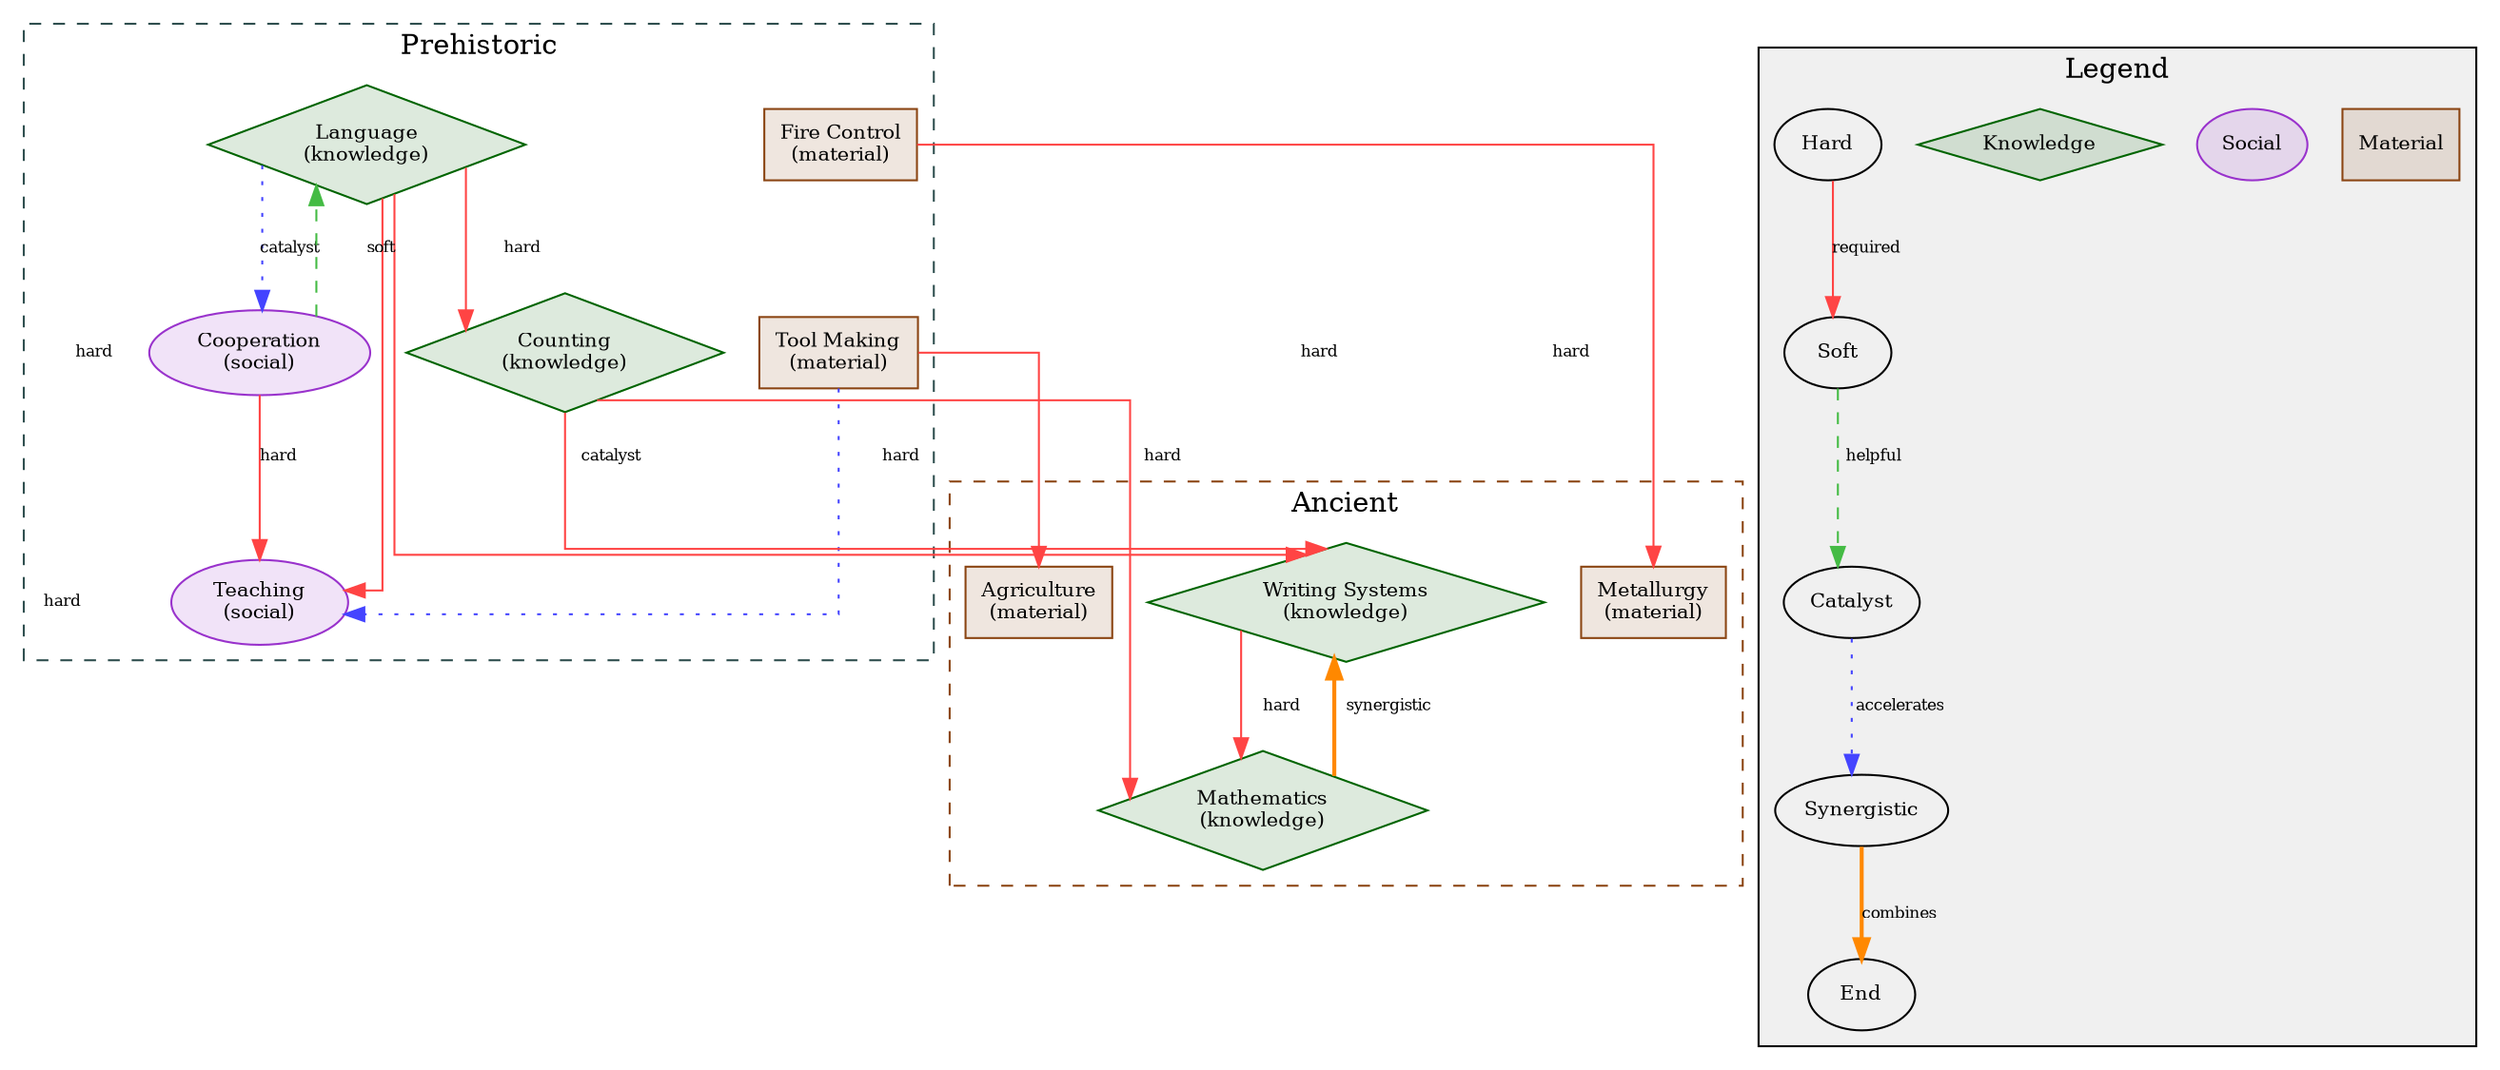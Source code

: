 digraph TechTree {
  rankdir=TB;
  splines=ortho;
  node [fontsize=10];
  edge [fontsize=8];

  subgraph cluster_prehistoric {
    label="Prehistoric";
    color="#2F4F4F";
    style=dashed;
    "tool-making" [label="Tool Making\n(material)" shape=box color="#8B4513" fillcolor="#8B451322" style=filled];
    "fire-control" [label="Fire Control\n(material)" shape=box color="#8B4513" fillcolor="#8B451322" style=filled];
    "language" [label="Language\n(knowledge)" shape=diamond color="#006400" fillcolor="#00640022" style=filled];
    "counting" [label="Counting\n(knowledge)" shape=diamond color="#006400" fillcolor="#00640022" style=filled];
    "cooperation" [label="Cooperation\n(social)" shape=ellipse color="#9932CC" fillcolor="#9932CC22" style=filled];
    "teaching" [label="Teaching\n(social)" shape=ellipse color="#9932CC" fillcolor="#9932CC22" style=filled];
  }

  subgraph cluster_ancient {
    label="Ancient";
    color="#8B4513";
    style=dashed;
    "agriculture" [label="Agriculture\n(material)" shape=box color="#8B4513" fillcolor="#8B451322" style=filled];
    "writing-systems" [label="Writing Systems\n(knowledge)" shape=diamond color="#006400" fillcolor="#00640022" style=filled];
    "metallurgy" [label="Metallurgy\n(material)" shape=box color="#8B4513" fillcolor="#8B451322" style=filled];
    "mathematics" [label="Mathematics\n(knowledge)" shape=diamond color="#006400" fillcolor="#00640022" style=filled];
  }


  // Dependencies
  "cooperation" -> "language" [color="#44BB44" style=dashed label="soft"];
  "language" -> "counting" [color="#FF4444" style=solid label="hard"];
  "language" -> "cooperation" [color="#4444FF" style=dotted label="catalyst"];
  "language" -> "teaching" [color="#FF4444" style=solid label="hard"];
  "cooperation" -> "teaching" [color="#FF4444" style=solid label="hard"];
  "tool-making" -> "teaching" [color="#4444FF" style=dotted label="catalyst"];
  "tool-making" -> "agriculture" [color="#FF4444" style=solid label="hard"];
  "language" -> "writing-systems" [color="#FF4444" style=solid label="hard"];
  "counting" -> "writing-systems" [color="#FF4444" style=solid label="hard"];
  "mathematics" -> "writing-systems" [color="#FF8800" style=bold label="synergistic"];
  "fire-control" -> "metallurgy" [color="#FF4444" style=solid label="hard"];
  "counting" -> "mathematics" [color="#FF4444" style=solid label="hard"];
  "writing-systems" -> "mathematics" [color="#FF4444" style=solid label="hard"];

  // Legend
  subgraph cluster_legend {
    label="Legend";
    style=filled;
    fillcolor="#F0F0F0";
    
    "Material" [shape=box color="#8B4513" fillcolor="#8B451322" style=filled];
    "Social" [shape=ellipse color="#9932CC" fillcolor="#9932CC22" style=filled];
    "Knowledge" [shape=diamond color="#006400" fillcolor="#00640022" style=filled];
    
    "Hard" -> "Soft" [color="#FF4444" style=solid label="required"];
    "Soft" -> "Catalyst" [color="#44BB44" style=dashed label="helpful"];
    "Catalyst" -> "Synergistic" [color="#4444FF" style=dotted label="accelerates"];
    "Synergistic" -> "End" [color="#FF8800" style=bold label="combines"];
  }
}

